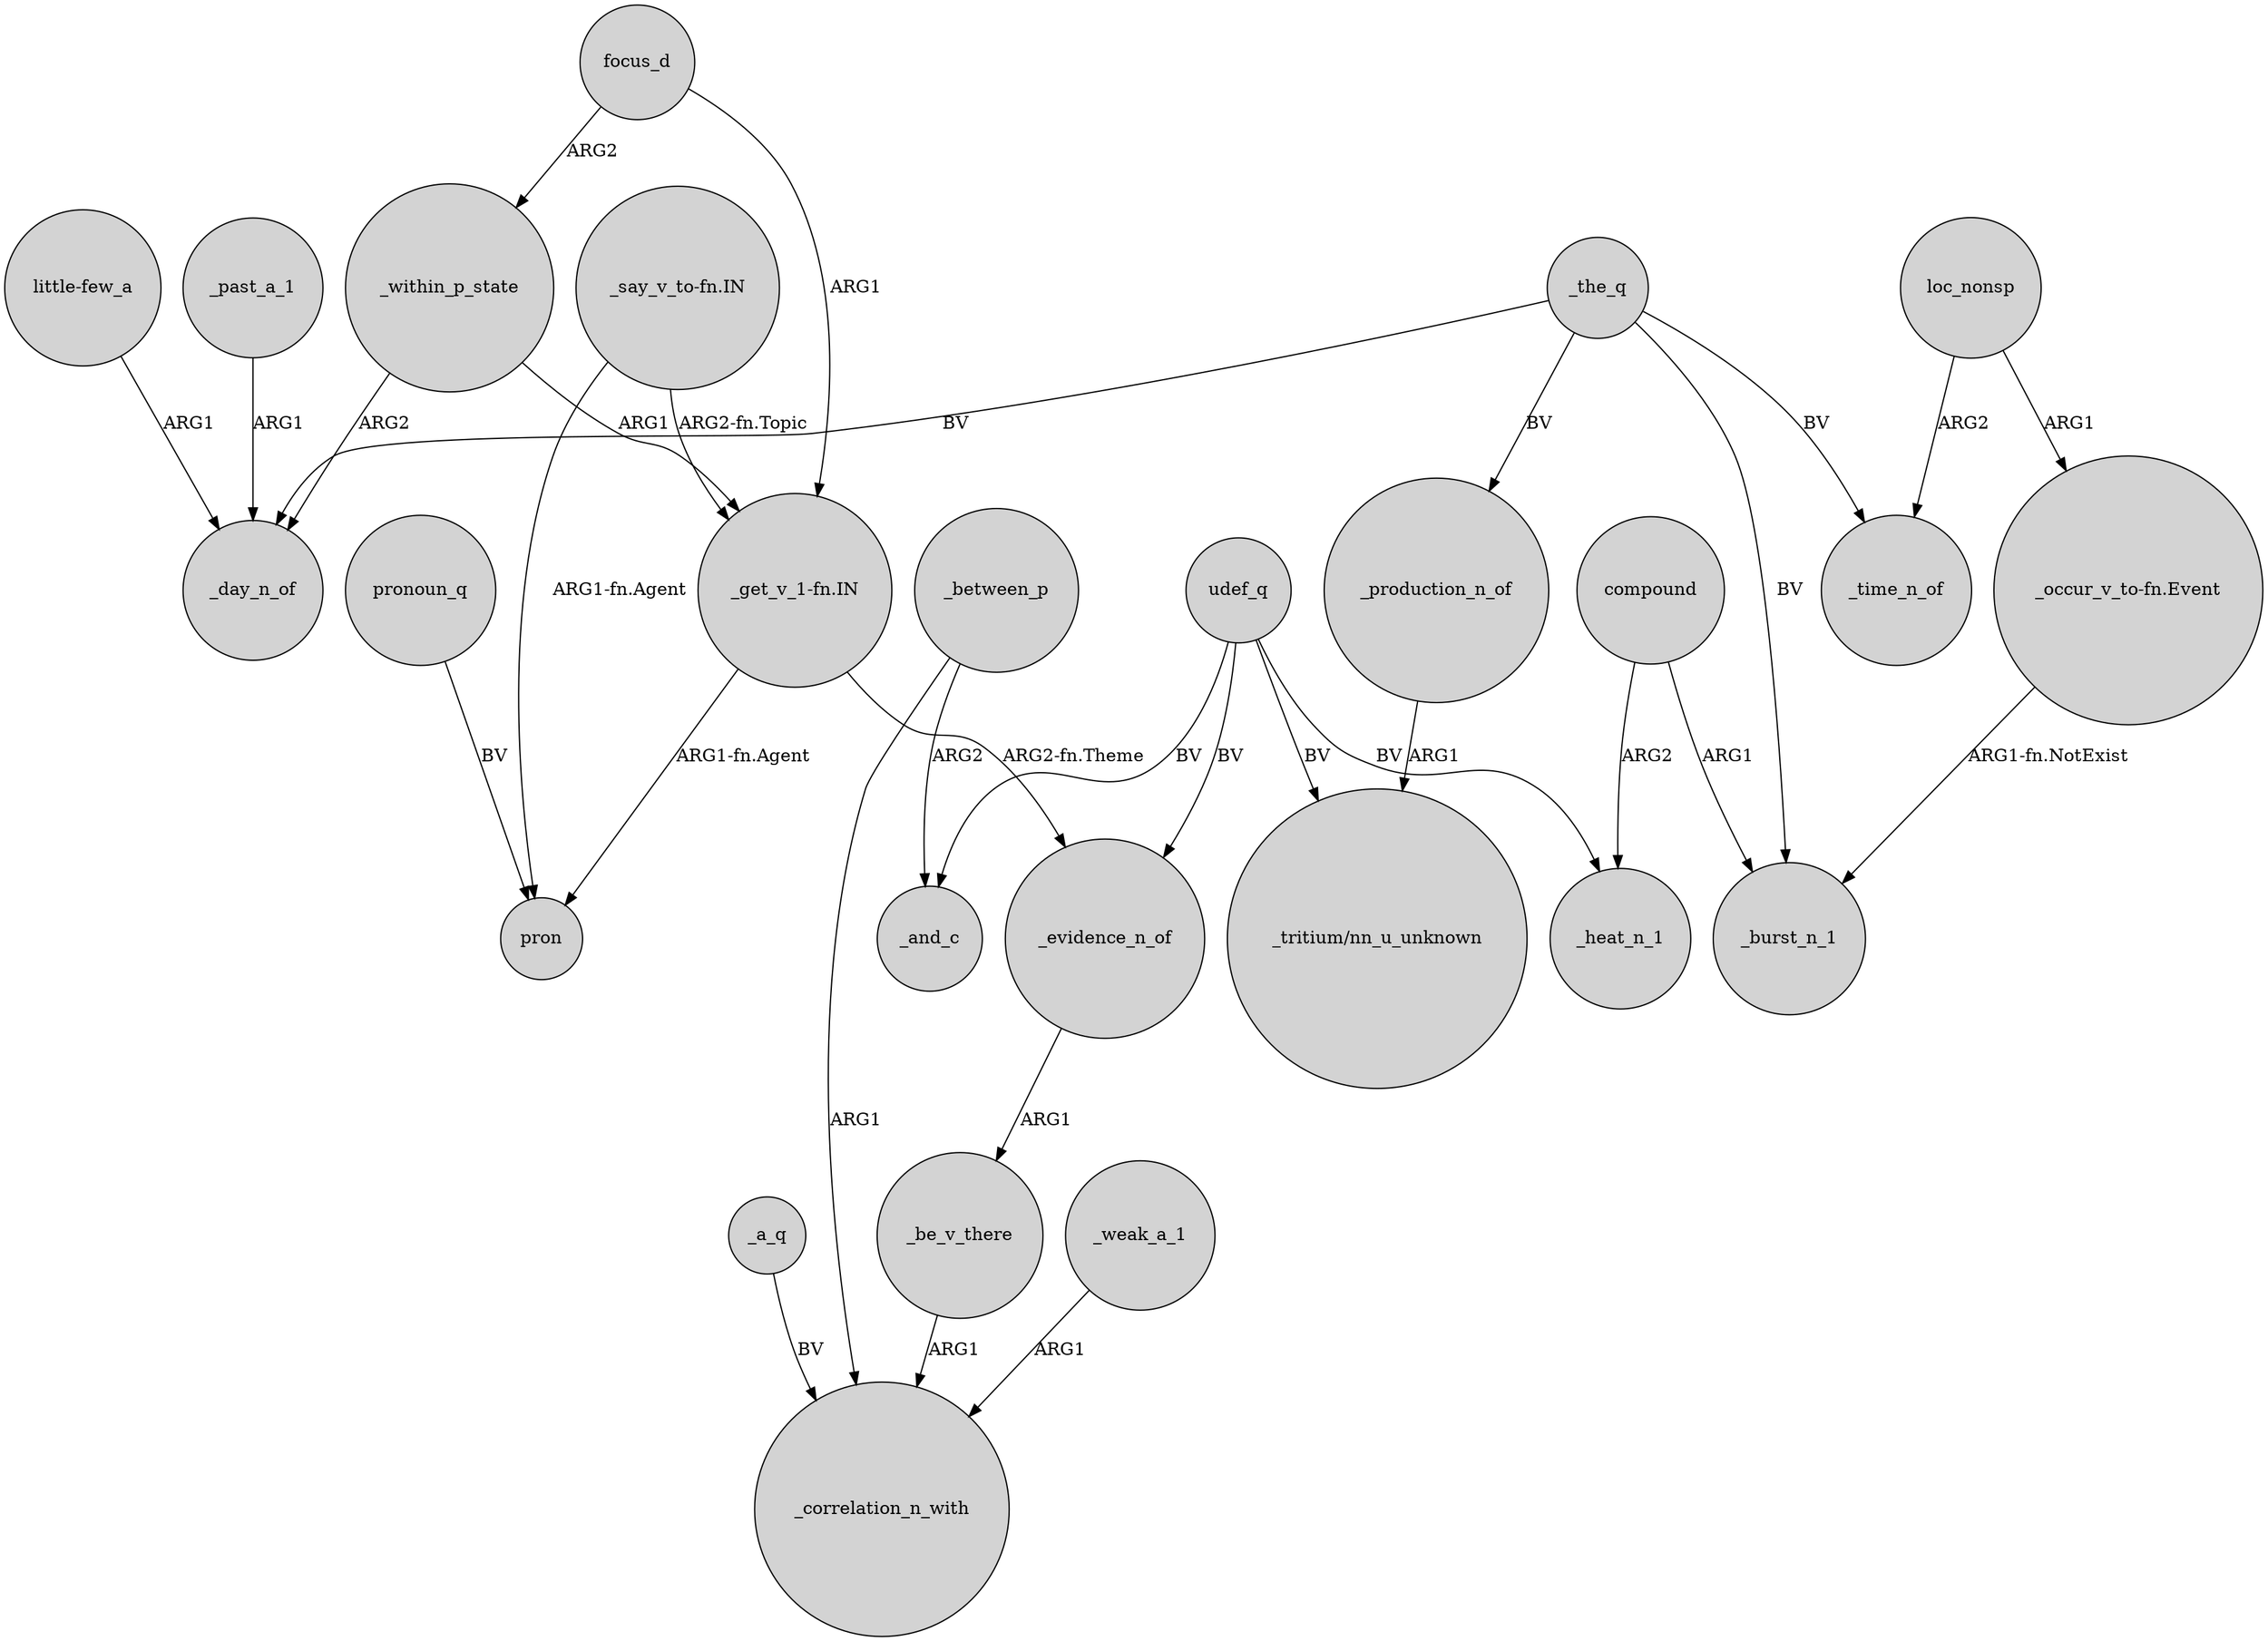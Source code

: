 digraph {
	node [shape=circle style=filled]
	udef_q -> "_tritium/nn_u_unknown" [label=BV]
	_within_p_state -> "_get_v_1-fn.IN" [label=ARG1]
	loc_nonsp -> "_occur_v_to-fn.Event" [label=ARG1]
	_production_n_of -> "_tritium/nn_u_unknown" [label=ARG1]
	"little-few_a" -> _day_n_of [label=ARG1]
	_a_q -> _correlation_n_with [label=BV]
	_the_q -> _production_n_of [label=BV]
	udef_q -> _evidence_n_of [label=BV]
	loc_nonsp -> _time_n_of [label=ARG2]
	compound -> _heat_n_1 [label=ARG2]
	_the_q -> _burst_n_1 [label=BV]
	udef_q -> _heat_n_1 [label=BV]
	_be_v_there -> _correlation_n_with [label=ARG1]
	"_occur_v_to-fn.Event" -> _burst_n_1 [label="ARG1-fn.NotExist"]
	_the_q -> _day_n_of [label=BV]
	pronoun_q -> pron [label=BV]
	focus_d -> "_get_v_1-fn.IN" [label=ARG1]
	_the_q -> _time_n_of [label=BV]
	"_say_v_to-fn.IN" -> "_get_v_1-fn.IN" [label="ARG2-fn.Topic"]
	focus_d -> _within_p_state [label=ARG2]
	"_get_v_1-fn.IN" -> pron [label="ARG1-fn.Agent"]
	_between_p -> _correlation_n_with [label=ARG1]
	_within_p_state -> _day_n_of [label=ARG2]
	_between_p -> _and_c [label=ARG2]
	"_get_v_1-fn.IN" -> _evidence_n_of [label="ARG2-fn.Theme"]
	"_say_v_to-fn.IN" -> pron [label="ARG1-fn.Agent"]
	_evidence_n_of -> _be_v_there [label=ARG1]
	compound -> _burst_n_1 [label=ARG1]
	udef_q -> _and_c [label=BV]
	_past_a_1 -> _day_n_of [label=ARG1]
	_weak_a_1 -> _correlation_n_with [label=ARG1]
}
